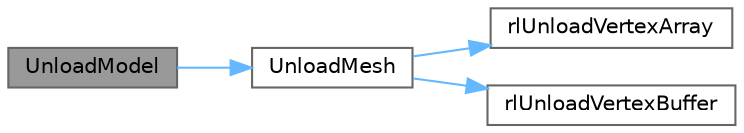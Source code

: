 digraph "UnloadModel"
{
 // LATEX_PDF_SIZE
  bgcolor="transparent";
  edge [fontname=Helvetica,fontsize=10,labelfontname=Helvetica,labelfontsize=10];
  node [fontname=Helvetica,fontsize=10,shape=box,height=0.2,width=0.4];
  rankdir="LR";
  Node1 [id="Node000001",label="UnloadModel",height=0.2,width=0.4,color="gray40", fillcolor="grey60", style="filled", fontcolor="black",tooltip=" "];
  Node1 -> Node2 [id="edge4_Node000001_Node000002",color="steelblue1",style="solid",tooltip=" "];
  Node2 [id="Node000002",label="UnloadMesh",height=0.2,width=0.4,color="grey40", fillcolor="white", style="filled",URL="$_classes_2lib_2rmodels_8c.html#a28be1face57298424e3ba825d8df902f",tooltip=" "];
  Node2 -> Node3 [id="edge5_Node000002_Node000003",color="steelblue1",style="solid",tooltip=" "];
  Node3 [id="Node000003",label="rlUnloadVertexArray",height=0.2,width=0.4,color="grey40", fillcolor="white", style="filled",URL="$_classes_2lib_2rlgl_8h.html#ab8f40b14e3576cca5c25abe16368657a",tooltip=" "];
  Node2 -> Node4 [id="edge6_Node000002_Node000004",color="steelblue1",style="solid",tooltip=" "];
  Node4 [id="Node000004",label="rlUnloadVertexBuffer",height=0.2,width=0.4,color="grey40", fillcolor="white", style="filled",URL="$_classes_2lib_2rlgl_8h.html#af510d4cc67482a1becfd5c2a907d5ec2",tooltip=" "];
}
